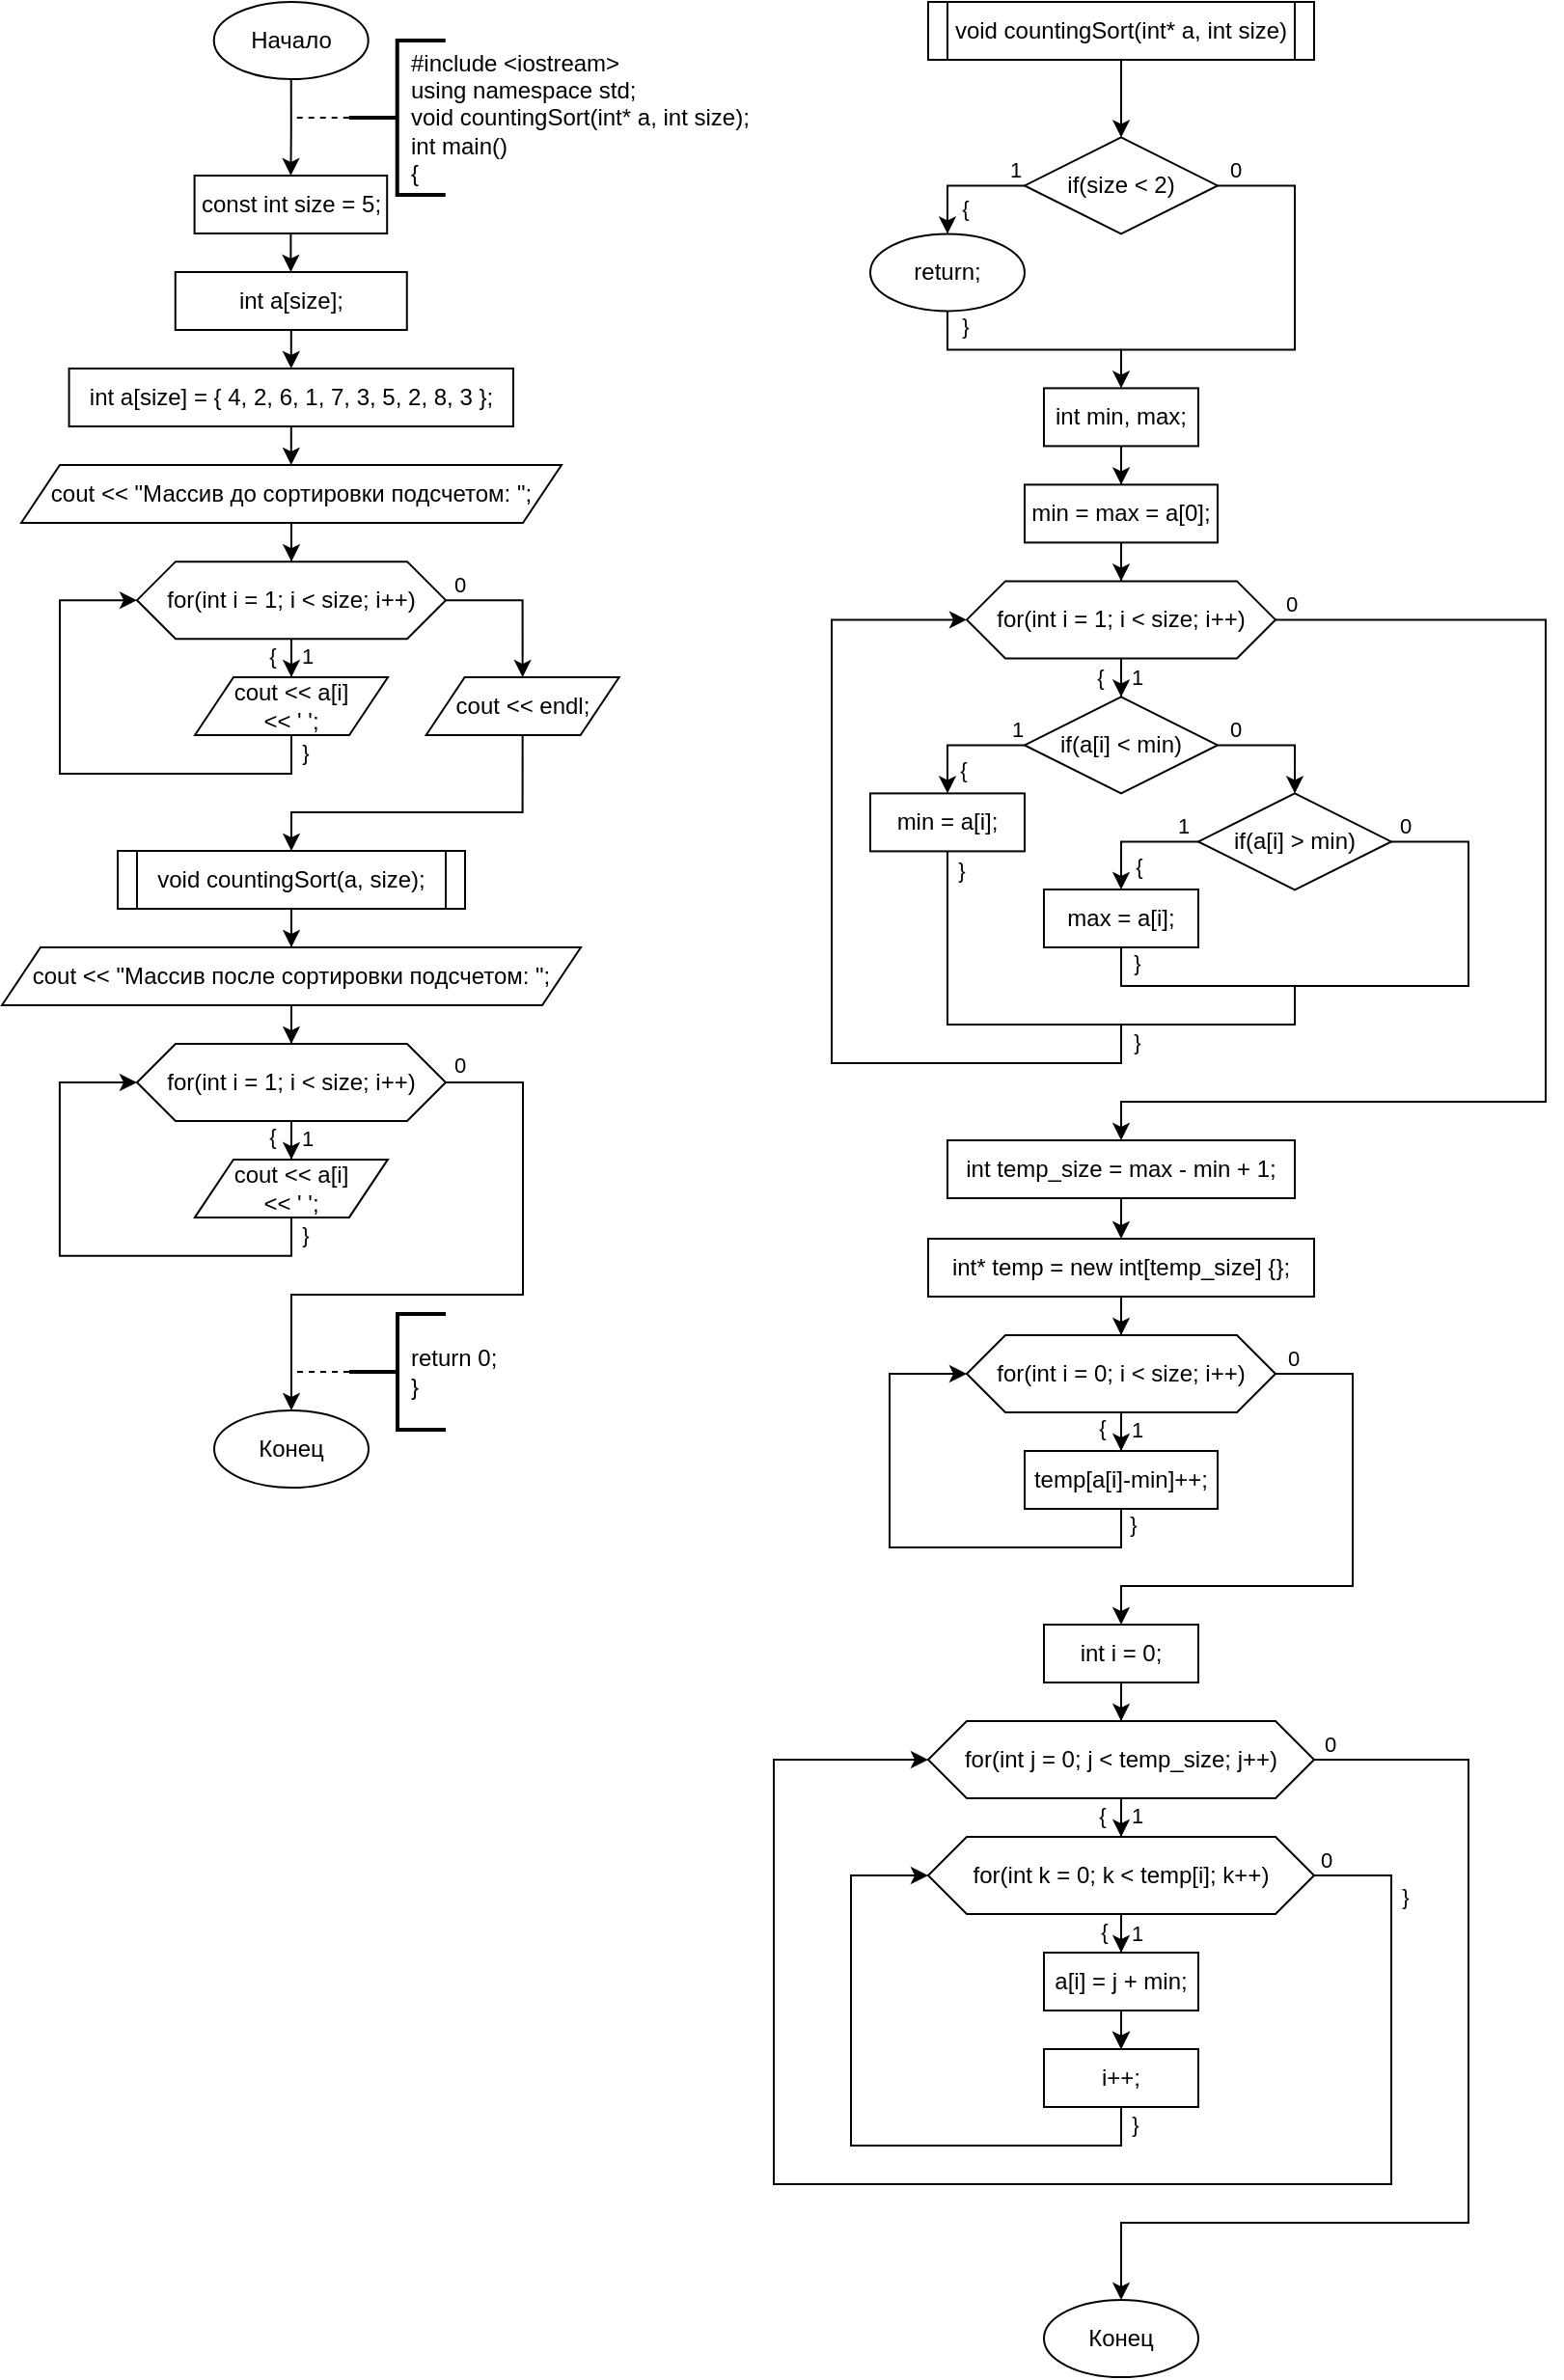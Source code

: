 <mxfile version="26.1.0">
  <diagram name="Страница — 1" id="HU273nPp41cuXyJ5Ojlx">
    <mxGraphModel dx="5226" dy="1477" grid="1" gridSize="10" guides="1" tooltips="1" connect="1" arrows="1" fold="1" page="1" pageScale="1" pageWidth="827" pageHeight="1169" background="none" math="0" shadow="0">
      <root>
        <mxCell id="0" />
        <mxCell id="1" parent="0" />
        <mxCell id="Frtu5Afy2NNaTnQY8MFh-1" style="edgeStyle=orthogonalEdgeStyle;rounded=0;orthogonalLoop=1;jettySize=auto;html=1;entryX=0.5;entryY=0;entryDx=0;entryDy=0;" parent="1" source="Frtu5Afy2NNaTnQY8MFh-2" target="Frtu5Afy2NNaTnQY8MFh-3" edge="1">
          <mxGeometry relative="1" as="geometry" />
        </mxCell>
        <mxCell id="Frtu5Afy2NNaTnQY8MFh-2" value="Начало" style="ellipse;whiteSpace=wrap;html=1;" parent="1" vertex="1">
          <mxGeometry x="-1950.14" y="120" width="80" height="40" as="geometry" />
        </mxCell>
        <mxCell id="Frtu5Afy2NNaTnQY8MFh-32" style="edgeStyle=orthogonalEdgeStyle;rounded=0;orthogonalLoop=1;jettySize=auto;html=1;entryX=0.5;entryY=0;entryDx=0;entryDy=0;" parent="1" source="Frtu5Afy2NNaTnQY8MFh-3" target="Frtu5Afy2NNaTnQY8MFh-11" edge="1">
          <mxGeometry relative="1" as="geometry" />
        </mxCell>
        <mxCell id="Frtu5Afy2NNaTnQY8MFh-3" value="const int&amp;nbsp;&lt;span style=&quot;background-color: transparent; color: light-dark(rgb(0, 0, 0), rgb(255, 255, 255));&quot;&gt;size = 5;&lt;/span&gt;" style="rounded=0;whiteSpace=wrap;html=1;" parent="1" vertex="1">
          <mxGeometry x="-1960.2" y="210" width="99.8" height="30" as="geometry" />
        </mxCell>
        <mxCell id="Frtu5Afy2NNaTnQY8MFh-4" style="edgeStyle=orthogonalEdgeStyle;rounded=0;orthogonalLoop=1;jettySize=auto;html=1;dashed=1;endArrow=none;endFill=0;" parent="1" source="Frtu5Afy2NNaTnQY8MFh-5" edge="1">
          <mxGeometry relative="1" as="geometry">
            <mxPoint x="-1910.14" y="180" as="targetPoint" />
          </mxGeometry>
        </mxCell>
        <mxCell id="Frtu5Afy2NNaTnQY8MFh-5" value="" style="strokeWidth=2;html=1;shape=mxgraph.flowchart.annotation_2;align=left;labelPosition=right;pointerEvents=1;" parent="1" vertex="1">
          <mxGeometry x="-1880.14" y="140" width="50" height="80" as="geometry" />
        </mxCell>
        <mxCell id="Frtu5Afy2NNaTnQY8MFh-6" value="#include &amp;lt;iostream&amp;gt;&lt;div&gt;using namespace std;&lt;/div&gt;&lt;div style=&quot;&quot;&gt;&lt;span style=&quot;background-color: transparent; font-size: 12px;&quot;&gt;void countingSort(int* a, int size)&lt;/span&gt;&lt;span style=&quot;font-size: 12px;&quot;&gt;;&lt;/span&gt;&lt;/div&gt;&lt;div style=&quot;&quot;&gt;int main()&lt;/div&gt;&lt;div style=&quot;&quot;&gt;{&lt;/div&gt;" style="text;html=1;align=left;verticalAlign=middle;resizable=0;points=[];autosize=1;strokeColor=none;fillColor=none;" parent="1" vertex="1">
          <mxGeometry x="-1850.14" y="135" width="200" height="90" as="geometry" />
        </mxCell>
        <mxCell id="Frtu5Afy2NNaTnQY8MFh-50" style="edgeStyle=orthogonalEdgeStyle;rounded=0;orthogonalLoop=1;jettySize=auto;html=1;entryX=0.5;entryY=0;entryDx=0;entryDy=0;" parent="1" source="Frtu5Afy2NNaTnQY8MFh-11" target="5L1mM872IayFUB_JROpb-80" edge="1">
          <mxGeometry relative="1" as="geometry">
            <mxPoint x="-1910.195" y="330" as="targetPoint" />
          </mxGeometry>
        </mxCell>
        <mxCell id="Frtu5Afy2NNaTnQY8MFh-11" value="int a[size]&lt;span style=&quot;background-color: initial;&quot;&gt;;&lt;/span&gt;" style="rounded=0;whiteSpace=wrap;html=1;" parent="1" vertex="1">
          <mxGeometry x="-1970.12" y="260" width="120" height="30" as="geometry" />
        </mxCell>
        <mxCell id="5L1mM872IayFUB_JROpb-49" style="edgeStyle=orthogonalEdgeStyle;rounded=0;orthogonalLoop=1;jettySize=auto;html=1;entryX=0.5;entryY=0;entryDx=0;entryDy=0;" edge="1" parent="1" source="5L1mM872IayFUB_JROpb-47">
          <mxGeometry relative="1" as="geometry">
            <mxPoint x="-1480.01" y="190.2" as="targetPoint" />
          </mxGeometry>
        </mxCell>
        <mxCell id="5L1mM872IayFUB_JROpb-52" value="" style="group" vertex="1" connectable="0" parent="1">
          <mxGeometry x="-1600.01" y="120" width="240" height="30" as="geometry" />
        </mxCell>
        <mxCell id="5L1mM872IayFUB_JROpb-47" value="" style="rounded=0;whiteSpace=wrap;html=1;" vertex="1" parent="5L1mM872IayFUB_JROpb-52">
          <mxGeometry x="20" width="200" height="30" as="geometry" />
        </mxCell>
        <mxCell id="5L1mM872IayFUB_JROpb-51" value="&lt;div style=&quot;text-align: left;&quot;&gt;&lt;span style=&quot;background-color: transparent; font-size: 12px; text-wrap-mode: nowrap;&quot;&gt;void countingSort(int* a, int size)&lt;/span&gt;&lt;/div&gt;" style="rounded=0;whiteSpace=wrap;html=1;" vertex="1" parent="5L1mM872IayFUB_JROpb-52">
          <mxGeometry x="30" width="180" height="30" as="geometry" />
        </mxCell>
        <mxCell id="5L1mM872IayFUB_JROpb-94" style="edgeStyle=orthogonalEdgeStyle;rounded=0;orthogonalLoop=1;jettySize=auto;html=1;entryX=0.5;entryY=0;entryDx=0;entryDy=0;" edge="1" parent="1" source="5L1mM872IayFUB_JROpb-53" target="5L1mM872IayFUB_JROpb-60">
          <mxGeometry relative="1" as="geometry" />
        </mxCell>
        <mxCell id="5L1mM872IayFUB_JROpb-53" value="cout &amp;lt;&amp;lt; &lt;span style=&quot;font-size: 12px;&quot;&gt;&quot;Массив до сортировки подсчетом: &quot;;&lt;/span&gt;" style="shape=parallelogram;perimeter=parallelogramPerimeter;whiteSpace=wrap;html=1;fixedSize=1;" vertex="1" parent="1">
          <mxGeometry x="-2050" y="360" width="280" height="30" as="geometry" />
        </mxCell>
        <mxCell id="5L1mM872IayFUB_JROpb-92" style="edgeStyle=orthogonalEdgeStyle;rounded=0;orthogonalLoop=1;jettySize=auto;html=1;entryX=0.5;entryY=0;entryDx=0;entryDy=0;" edge="1" parent="1" source="5L1mM872IayFUB_JROpb-54" target="5L1mM872IayFUB_JROpb-88">
          <mxGeometry relative="1" as="geometry" />
        </mxCell>
        <mxCell id="5L1mM872IayFUB_JROpb-54" value="&lt;span style=&quot;font-size: 12px;&quot;&gt;cout &amp;lt;&amp;lt; &quot;Массив после сортировки подсчетом: &quot;;&lt;/span&gt;" style="shape=parallelogram;perimeter=parallelogramPerimeter;whiteSpace=wrap;html=1;fixedSize=1;" vertex="1" parent="1">
          <mxGeometry x="-2060" y="610" width="300" height="30" as="geometry" />
        </mxCell>
        <mxCell id="5L1mM872IayFUB_JROpb-59" style="edgeStyle=orthogonalEdgeStyle;rounded=0;orthogonalLoop=1;jettySize=auto;html=1;exitX=0.5;exitY=1;exitDx=0;exitDy=0;" edge="1" parent="1" source="5L1mM872IayFUB_JROpb-77">
          <mxGeometry relative="1" as="geometry">
            <mxPoint x="-1910" y="560" as="targetPoint" />
            <Array as="points">
              <mxPoint x="-1790" y="540" />
              <mxPoint x="-1910" y="540" />
            </Array>
          </mxGeometry>
        </mxCell>
        <mxCell id="5L1mM872IayFUB_JROpb-63" style="edgeStyle=orthogonalEdgeStyle;rounded=0;orthogonalLoop=1;jettySize=auto;html=1;entryX=0.5;entryY=0;entryDx=0;entryDy=0;" edge="1" parent="1" source="5L1mM872IayFUB_JROpb-60" target="5L1mM872IayFUB_JROpb-62">
          <mxGeometry relative="1" as="geometry" />
        </mxCell>
        <mxCell id="5L1mM872IayFUB_JROpb-153" value="1" style="edgeLabel;html=1;align=center;verticalAlign=middle;resizable=0;points=[];" vertex="1" connectable="0" parent="5L1mM872IayFUB_JROpb-63">
          <mxGeometry x="0.535" y="1" relative="1" as="geometry">
            <mxPoint x="7" y="3" as="offset" />
          </mxGeometry>
        </mxCell>
        <mxCell id="5L1mM872IayFUB_JROpb-79" style="edgeStyle=orthogonalEdgeStyle;rounded=0;orthogonalLoop=1;jettySize=auto;html=1;entryX=0.5;entryY=0;entryDx=0;entryDy=0;" edge="1" parent="1" source="5L1mM872IayFUB_JROpb-60" target="5L1mM872IayFUB_JROpb-77">
          <mxGeometry relative="1" as="geometry">
            <Array as="points">
              <mxPoint x="-1790" y="430" />
            </Array>
          </mxGeometry>
        </mxCell>
        <mxCell id="5L1mM872IayFUB_JROpb-151" value="0" style="edgeLabel;html=1;align=center;verticalAlign=middle;resizable=0;points=[];" vertex="1" connectable="0" parent="5L1mM872IayFUB_JROpb-79">
          <mxGeometry x="-0.726" y="1" relative="1" as="geometry">
            <mxPoint x="-4" y="-7" as="offset" />
          </mxGeometry>
        </mxCell>
        <mxCell id="5L1mM872IayFUB_JROpb-60" value="for(int i = 1; i &amp;lt; size; i++)" style="shape=hexagon;perimeter=hexagonPerimeter2;whiteSpace=wrap;html=1;fixedSize=1;" vertex="1" parent="1">
          <mxGeometry x="-1990" y="410.08" width="160" height="40" as="geometry" />
        </mxCell>
        <mxCell id="5L1mM872IayFUB_JROpb-61" style="edgeStyle=orthogonalEdgeStyle;rounded=0;orthogonalLoop=1;jettySize=auto;html=1;entryX=0;entryY=0.5;entryDx=0;entryDy=0;" edge="1" parent="1" source="5L1mM872IayFUB_JROpb-62" target="5L1mM872IayFUB_JROpb-60">
          <mxGeometry relative="1" as="geometry">
            <mxPoint x="-2040" y="540.08" as="targetPoint" />
            <Array as="points">
              <mxPoint x="-1910" y="520" />
              <mxPoint x="-2030" y="520" />
              <mxPoint x="-2030" y="430" />
            </Array>
          </mxGeometry>
        </mxCell>
        <mxCell id="5L1mM872IayFUB_JROpb-172" value="}" style="edgeLabel;html=1;align=center;verticalAlign=middle;resizable=0;points=[];" vertex="1" connectable="0" parent="5L1mM872IayFUB_JROpb-61">
          <mxGeometry x="-0.919" y="1" relative="1" as="geometry">
            <mxPoint x="6" y="-2" as="offset" />
          </mxGeometry>
        </mxCell>
        <mxCell id="5L1mM872IayFUB_JROpb-173" value="{" style="edgeLabel;html=1;align=center;verticalAlign=middle;resizable=0;points=[];" vertex="1" connectable="0" parent="5L1mM872IayFUB_JROpb-61">
          <mxGeometry x="-0.917" relative="1" as="geometry">
            <mxPoint x="-10" y="-52" as="offset" />
          </mxGeometry>
        </mxCell>
        <mxCell id="5L1mM872IayFUB_JROpb-62" value="cout &amp;lt;&amp;lt; a[i]&lt;div&gt;&amp;lt;&amp;lt; &#39; &#39;;&lt;/div&gt;" style="shape=parallelogram;perimeter=parallelogramPerimeter;whiteSpace=wrap;html=1;fixedSize=1;" vertex="1" parent="1">
          <mxGeometry x="-1960" y="470.03" width="100" height="30" as="geometry" />
        </mxCell>
        <mxCell id="5L1mM872IayFUB_JROpb-66" style="edgeStyle=orthogonalEdgeStyle;rounded=0;orthogonalLoop=1;jettySize=auto;html=1;entryX=0.5;entryY=0;entryDx=0;entryDy=0;" edge="1" parent="1" source="5L1mM872IayFUB_JROpb-64" target="5L1mM872IayFUB_JROpb-65">
          <mxGeometry relative="1" as="geometry" />
        </mxCell>
        <mxCell id="5L1mM872IayFUB_JROpb-64" value="int min, max;" style="rounded=0;whiteSpace=wrap;html=1;" vertex="1" parent="1">
          <mxGeometry x="-1520.01" y="320.2" width="80" height="30" as="geometry" />
        </mxCell>
        <mxCell id="5L1mM872IayFUB_JROpb-68" style="edgeStyle=orthogonalEdgeStyle;rounded=0;orthogonalLoop=1;jettySize=auto;html=1;entryX=0.5;entryY=0;entryDx=0;entryDy=0;" edge="1" parent="1" source="5L1mM872IayFUB_JROpb-65" target="5L1mM872IayFUB_JROpb-67">
          <mxGeometry relative="1" as="geometry" />
        </mxCell>
        <mxCell id="5L1mM872IayFUB_JROpb-65" value="min = max = a[0];" style="rounded=0;whiteSpace=wrap;html=1;" vertex="1" parent="1">
          <mxGeometry x="-1530.01" y="370.2" width="100" height="30" as="geometry" />
        </mxCell>
        <mxCell id="5L1mM872IayFUB_JROpb-105" style="edgeStyle=orthogonalEdgeStyle;rounded=0;orthogonalLoop=1;jettySize=auto;html=1;entryX=0.5;entryY=0;entryDx=0;entryDy=0;" edge="1" parent="1" source="5L1mM872IayFUB_JROpb-67" target="5L1mM872IayFUB_JROpb-69">
          <mxGeometry relative="1" as="geometry" />
        </mxCell>
        <mxCell id="5L1mM872IayFUB_JROpb-138" value="1" style="edgeLabel;html=1;align=center;verticalAlign=middle;resizable=0;points=[];" vertex="1" connectable="0" parent="5L1mM872IayFUB_JROpb-105">
          <mxGeometry x="0.002" y="-1" relative="1" as="geometry">
            <mxPoint x="7" as="offset" />
          </mxGeometry>
        </mxCell>
        <mxCell id="5L1mM872IayFUB_JROpb-106" style="edgeStyle=orthogonalEdgeStyle;rounded=0;orthogonalLoop=1;jettySize=auto;html=1;entryX=0.5;entryY=0;entryDx=0;entryDy=0;" edge="1" parent="1" source="5L1mM872IayFUB_JROpb-67" target="5L1mM872IayFUB_JROpb-107">
          <mxGeometry relative="1" as="geometry">
            <mxPoint x="-1480.01" y="700.2" as="targetPoint" />
            <Array as="points">
              <mxPoint x="-1260" y="440" />
              <mxPoint x="-1260" y="690" />
              <mxPoint x="-1480" y="690" />
            </Array>
          </mxGeometry>
        </mxCell>
        <mxCell id="5L1mM872IayFUB_JROpb-139" value="0" style="edgeLabel;html=1;align=center;verticalAlign=middle;resizable=0;points=[];" vertex="1" connectable="0" parent="5L1mM872IayFUB_JROpb-106">
          <mxGeometry x="-0.946" y="1" relative="1" as="geometry">
            <mxPoint x="-9" y="-7" as="offset" />
          </mxGeometry>
        </mxCell>
        <mxCell id="5L1mM872IayFUB_JROpb-67" value="for(int i = 1; i &amp;lt; size; i++)" style="shape=hexagon;perimeter=hexagonPerimeter2;whiteSpace=wrap;html=1;fixedSize=1;" vertex="1" parent="1">
          <mxGeometry x="-1560.01" y="420.2" width="160" height="40" as="geometry" />
        </mxCell>
        <mxCell id="5L1mM872IayFUB_JROpb-70" style="edgeStyle=orthogonalEdgeStyle;rounded=0;orthogonalLoop=1;jettySize=auto;html=1;entryX=0.5;entryY=0;entryDx=0;entryDy=0;" edge="1" parent="1" source="5L1mM872IayFUB_JROpb-69" target="5L1mM872IayFUB_JROpb-71">
          <mxGeometry relative="1" as="geometry">
            <mxPoint x="-1570.01" y="520.2" as="targetPoint" />
            <Array as="points">
              <mxPoint x="-1570.01" y="505.2" />
            </Array>
          </mxGeometry>
        </mxCell>
        <mxCell id="5L1mM872IayFUB_JROpb-140" value="1" style="edgeLabel;html=1;align=center;verticalAlign=middle;resizable=0;points=[];" vertex="1" connectable="0" parent="5L1mM872IayFUB_JROpb-70">
          <mxGeometry x="-0.797" y="1" relative="1" as="geometry">
            <mxPoint x="2" y="-9" as="offset" />
          </mxGeometry>
        </mxCell>
        <mxCell id="5L1mM872IayFUB_JROpb-163" value="{" style="edgeLabel;html=1;align=center;verticalAlign=middle;resizable=0;points=[];" vertex="1" connectable="0" parent="5L1mM872IayFUB_JROpb-70">
          <mxGeometry x="0.527" y="1" relative="1" as="geometry">
            <mxPoint x="7" y="3" as="offset" />
          </mxGeometry>
        </mxCell>
        <mxCell id="5L1mM872IayFUB_JROpb-75" style="edgeStyle=orthogonalEdgeStyle;rounded=0;orthogonalLoop=1;jettySize=auto;html=1;entryX=0.5;entryY=0;entryDx=0;entryDy=0;" edge="1" parent="1" source="5L1mM872IayFUB_JROpb-69" target="5L1mM872IayFUB_JROpb-74">
          <mxGeometry relative="1" as="geometry">
            <Array as="points">
              <mxPoint x="-1390.01" y="505.2" />
            </Array>
          </mxGeometry>
        </mxCell>
        <mxCell id="5L1mM872IayFUB_JROpb-141" value="0" style="edgeLabel;html=1;align=center;verticalAlign=middle;resizable=0;points=[];" vertex="1" connectable="0" parent="5L1mM872IayFUB_JROpb-75">
          <mxGeometry x="-0.602" relative="1" as="geometry">
            <mxPoint x="-4" y="-8" as="offset" />
          </mxGeometry>
        </mxCell>
        <mxCell id="5L1mM872IayFUB_JROpb-69" value="if(a[i] &amp;lt; min)" style="rhombus;whiteSpace=wrap;html=1;" vertex="1" parent="1">
          <mxGeometry x="-1530.01" y="480.2" width="100" height="50" as="geometry" />
        </mxCell>
        <mxCell id="5L1mM872IayFUB_JROpb-104" style="edgeStyle=orthogonalEdgeStyle;rounded=0;orthogonalLoop=1;jettySize=auto;html=1;entryX=0;entryY=0.5;entryDx=0;entryDy=0;" edge="1" parent="1" source="5L1mM872IayFUB_JROpb-71" target="5L1mM872IayFUB_JROpb-67">
          <mxGeometry relative="1" as="geometry">
            <mxPoint x="-1640.01" y="670.2" as="targetPoint" />
            <Array as="points">
              <mxPoint x="-1570" y="650" />
              <mxPoint x="-1480" y="650" />
              <mxPoint x="-1480" y="670" />
              <mxPoint x="-1630" y="670" />
              <mxPoint x="-1630" y="440" />
            </Array>
          </mxGeometry>
        </mxCell>
        <mxCell id="5L1mM872IayFUB_JROpb-164" value="}" style="edgeLabel;html=1;align=center;verticalAlign=middle;resizable=0;points=[];" vertex="1" connectable="0" parent="5L1mM872IayFUB_JROpb-104">
          <mxGeometry x="-0.976" y="1" relative="1" as="geometry">
            <mxPoint x="6" y="2" as="offset" />
          </mxGeometry>
        </mxCell>
        <mxCell id="5L1mM872IayFUB_JROpb-167" value="}" style="edgeLabel;html=1;align=center;verticalAlign=middle;resizable=0;points=[];" vertex="1" connectable="0" parent="5L1mM872IayFUB_JROpb-104">
          <mxGeometry x="-0.423" relative="1" as="geometry">
            <mxPoint x="8" y="1" as="offset" />
          </mxGeometry>
        </mxCell>
        <mxCell id="5L1mM872IayFUB_JROpb-71" value="min = a[i];" style="rounded=0;whiteSpace=wrap;html=1;" vertex="1" parent="1">
          <mxGeometry x="-1610.01" y="530.2" width="80" height="30" as="geometry" />
        </mxCell>
        <mxCell id="5L1mM872IayFUB_JROpb-101" style="edgeStyle=orthogonalEdgeStyle;rounded=0;orthogonalLoop=1;jettySize=auto;html=1;entryX=0.5;entryY=0;entryDx=0;entryDy=0;" edge="1" parent="1" source="5L1mM872IayFUB_JROpb-74" target="5L1mM872IayFUB_JROpb-76">
          <mxGeometry relative="1" as="geometry">
            <mxPoint x="-1480.01" y="570.2" as="targetPoint" />
            <Array as="points">
              <mxPoint x="-1480" y="555" />
            </Array>
          </mxGeometry>
        </mxCell>
        <mxCell id="5L1mM872IayFUB_JROpb-142" value="1" style="edgeLabel;html=1;align=center;verticalAlign=middle;resizable=0;points=[];" vertex="1" connectable="0" parent="5L1mM872IayFUB_JROpb-101">
          <mxGeometry x="-0.73" relative="1" as="geometry">
            <mxPoint y="-8" as="offset" />
          </mxGeometry>
        </mxCell>
        <mxCell id="5L1mM872IayFUB_JROpb-165" value="{" style="edgeLabel;html=1;align=center;verticalAlign=middle;resizable=0;points=[];" vertex="1" connectable="0" parent="5L1mM872IayFUB_JROpb-101">
          <mxGeometry x="0.552" relative="1" as="geometry">
            <mxPoint x="9" y="2" as="offset" />
          </mxGeometry>
        </mxCell>
        <mxCell id="5L1mM872IayFUB_JROpb-102" style="edgeStyle=orthogonalEdgeStyle;rounded=0;orthogonalLoop=1;jettySize=auto;html=1;endArrow=none;startFill=0;" edge="1" parent="1" source="5L1mM872IayFUB_JROpb-74">
          <mxGeometry relative="1" as="geometry">
            <mxPoint x="-1390" y="630" as="targetPoint" />
            <Array as="points">
              <mxPoint x="-1300" y="555" />
              <mxPoint x="-1300" y="630" />
              <mxPoint x="-1390" y="630" />
            </Array>
          </mxGeometry>
        </mxCell>
        <mxCell id="5L1mM872IayFUB_JROpb-143" value="0" style="edgeLabel;html=1;align=center;verticalAlign=middle;resizable=0;points=[];" vertex="1" connectable="0" parent="5L1mM872IayFUB_JROpb-102">
          <mxGeometry x="-0.931" y="1" relative="1" as="geometry">
            <mxPoint y="-7" as="offset" />
          </mxGeometry>
        </mxCell>
        <mxCell id="5L1mM872IayFUB_JROpb-74" value="if(a[i] &amp;gt; min)" style="rhombus;whiteSpace=wrap;html=1;" vertex="1" parent="1">
          <mxGeometry x="-1440.01" y="530.2" width="100" height="50" as="geometry" />
        </mxCell>
        <mxCell id="5L1mM872IayFUB_JROpb-103" style="edgeStyle=orthogonalEdgeStyle;rounded=0;orthogonalLoop=1;jettySize=auto;html=1;endArrow=none;startFill=0;" edge="1" parent="1" source="5L1mM872IayFUB_JROpb-76">
          <mxGeometry relative="1" as="geometry">
            <mxPoint x="-1480" y="650" as="targetPoint" />
            <Array as="points">
              <mxPoint x="-1480" y="630" />
              <mxPoint x="-1390" y="630" />
              <mxPoint x="-1390" y="650" />
              <mxPoint x="-1480" y="650" />
            </Array>
          </mxGeometry>
        </mxCell>
        <mxCell id="5L1mM872IayFUB_JROpb-166" value="}" style="edgeLabel;html=1;align=center;verticalAlign=middle;resizable=0;points=[];" vertex="1" connectable="0" parent="5L1mM872IayFUB_JROpb-103">
          <mxGeometry x="-0.945" relative="1" as="geometry">
            <mxPoint x="8" y="2" as="offset" />
          </mxGeometry>
        </mxCell>
        <mxCell id="5L1mM872IayFUB_JROpb-76" value="max = a[i];" style="rounded=0;whiteSpace=wrap;html=1;" vertex="1" parent="1">
          <mxGeometry x="-1520.01" y="580" width="80" height="30" as="geometry" />
        </mxCell>
        <mxCell id="5L1mM872IayFUB_JROpb-77" value="cout &amp;lt;&amp;lt; endl&lt;span style=&quot;background-color: transparent; color: light-dark(rgb(0, 0, 0), rgb(255, 255, 255));&quot;&gt;;&lt;/span&gt;" style="shape=parallelogram;perimeter=parallelogramPerimeter;whiteSpace=wrap;html=1;fixedSize=1;" vertex="1" parent="1">
          <mxGeometry x="-1840.18" y="470.03" width="100" height="30" as="geometry" />
        </mxCell>
        <mxCell id="5L1mM872IayFUB_JROpb-100" style="edgeStyle=orthogonalEdgeStyle;rounded=0;orthogonalLoop=1;jettySize=auto;html=1;entryX=0.5;entryY=0;entryDx=0;entryDy=0;" edge="1" parent="1" source="5L1mM872IayFUB_JROpb-80" target="5L1mM872IayFUB_JROpb-53">
          <mxGeometry relative="1" as="geometry" />
        </mxCell>
        <mxCell id="5L1mM872IayFUB_JROpb-80" value="int a[size] =&amp;nbsp;{ 4, 2, 6, 1, 7, 3, 5, 2, 8, 3 }&lt;span style=&quot;background-color: initial;&quot;&gt;;&lt;/span&gt;" style="rounded=0;whiteSpace=wrap;html=1;" vertex="1" parent="1">
          <mxGeometry x="-2025.22" y="310" width="230.21" height="30" as="geometry" />
        </mxCell>
        <mxCell id="5L1mM872IayFUB_JROpb-82" value="" style="group" vertex="1" connectable="0" parent="1">
          <mxGeometry x="-2030" y="560" width="240" height="30" as="geometry" />
        </mxCell>
        <mxCell id="5L1mM872IayFUB_JROpb-83" value="" style="rounded=0;whiteSpace=wrap;html=1;" vertex="1" parent="5L1mM872IayFUB_JROpb-82">
          <mxGeometry x="30" width="180" height="30" as="geometry" />
        </mxCell>
        <mxCell id="5L1mM872IayFUB_JROpb-84" value="&lt;div style=&quot;text-align: left;&quot;&gt;&lt;span style=&quot;background-color: transparent;&quot;&gt;&lt;span style=&quot;font-size: 12px; text-wrap-mode: nowrap;&quot;&gt;void countingSort(a, size);&lt;/span&gt;&lt;/span&gt;&lt;/div&gt;" style="rounded=0;whiteSpace=wrap;html=1;" vertex="1" parent="5L1mM872IayFUB_JROpb-82">
          <mxGeometry x="40" width="160" height="30" as="geometry" />
        </mxCell>
        <mxCell id="5L1mM872IayFUB_JROpb-85" style="edgeStyle=orthogonalEdgeStyle;rounded=0;orthogonalLoop=1;jettySize=auto;html=1;entryX=0.5;entryY=0;entryDx=0;entryDy=0;" edge="1" parent="1" source="5L1mM872IayFUB_JROpb-84" target="5L1mM872IayFUB_JROpb-54">
          <mxGeometry relative="1" as="geometry" />
        </mxCell>
        <mxCell id="5L1mM872IayFUB_JROpb-86" style="edgeStyle=orthogonalEdgeStyle;rounded=0;orthogonalLoop=1;jettySize=auto;html=1;entryX=0.5;entryY=0;entryDx=0;entryDy=0;" edge="1" parent="1" source="5L1mM872IayFUB_JROpb-88" target="5L1mM872IayFUB_JROpb-90">
          <mxGeometry relative="1" as="geometry" />
        </mxCell>
        <mxCell id="5L1mM872IayFUB_JROpb-154" value="1" style="edgeLabel;html=1;align=center;verticalAlign=middle;resizable=0;points=[];" vertex="1" connectable="0" parent="5L1mM872IayFUB_JROpb-86">
          <mxGeometry x="0.093" y="-1" relative="1" as="geometry">
            <mxPoint x="7" y="2" as="offset" />
          </mxGeometry>
        </mxCell>
        <mxCell id="5L1mM872IayFUB_JROpb-156" value="{" style="edgeLabel;html=1;align=center;verticalAlign=middle;resizable=0;points=[];" vertex="1" connectable="0" parent="5L1mM872IayFUB_JROpb-86">
          <mxGeometry x="0.607" y="-1" relative="1" as="geometry">
            <mxPoint x="-9" as="offset" />
          </mxGeometry>
        </mxCell>
        <mxCell id="5L1mM872IayFUB_JROpb-87" style="edgeStyle=orthogonalEdgeStyle;rounded=0;orthogonalLoop=1;jettySize=auto;html=1;entryX=0.5;entryY=0;entryDx=0;entryDy=0;" edge="1" parent="1" source="5L1mM872IayFUB_JROpb-88" target="5L1mM872IayFUB_JROpb-96">
          <mxGeometry relative="1" as="geometry">
            <Array as="points">
              <mxPoint x="-1790" y="680" />
              <mxPoint x="-1790" y="790" />
              <mxPoint x="-1910" y="790" />
            </Array>
            <mxPoint x="-1910" y="810" as="targetPoint" />
          </mxGeometry>
        </mxCell>
        <mxCell id="5L1mM872IayFUB_JROpb-158" value="0" style="edgeLabel;html=1;align=center;verticalAlign=middle;resizable=0;points=[];" vertex="1" connectable="0" parent="5L1mM872IayFUB_JROpb-87">
          <mxGeometry x="-0.933" y="-1" relative="1" as="geometry">
            <mxPoint x="-4" y="-10" as="offset" />
          </mxGeometry>
        </mxCell>
        <mxCell id="5L1mM872IayFUB_JROpb-88" value="for(int i = 1; i &amp;lt; size; i++)" style="shape=hexagon;perimeter=hexagonPerimeter2;whiteSpace=wrap;html=1;fixedSize=1;" vertex="1" parent="1">
          <mxGeometry x="-1990.03" y="660" width="160" height="40" as="geometry" />
        </mxCell>
        <mxCell id="5L1mM872IayFUB_JROpb-89" style="edgeStyle=orthogonalEdgeStyle;rounded=0;orthogonalLoop=1;jettySize=auto;html=1;entryX=0;entryY=0.5;entryDx=0;entryDy=0;" edge="1" parent="1" source="5L1mM872IayFUB_JROpb-90" target="5L1mM872IayFUB_JROpb-88">
          <mxGeometry relative="1" as="geometry">
            <mxPoint x="-2040.03" y="790" as="targetPoint" />
            <Array as="points">
              <mxPoint x="-1910.03" y="769.92" />
              <mxPoint x="-2030.03" y="769.92" />
              <mxPoint x="-2030.03" y="679.92" />
            </Array>
          </mxGeometry>
        </mxCell>
        <mxCell id="5L1mM872IayFUB_JROpb-157" value="}" style="edgeLabel;html=1;align=center;verticalAlign=middle;resizable=0;points=[];" vertex="1" connectable="0" parent="5L1mM872IayFUB_JROpb-89">
          <mxGeometry x="-0.95" relative="1" as="geometry">
            <mxPoint x="7" y="2" as="offset" />
          </mxGeometry>
        </mxCell>
        <mxCell id="5L1mM872IayFUB_JROpb-90" value="cout &amp;lt;&amp;lt; a[i]&lt;div&gt;&amp;lt;&amp;lt; &#39; &#39;;&lt;/div&gt;" style="shape=parallelogram;perimeter=parallelogramPerimeter;whiteSpace=wrap;html=1;fixedSize=1;" vertex="1" parent="1">
          <mxGeometry x="-1960.03" y="719.95" width="100" height="30" as="geometry" />
        </mxCell>
        <mxCell id="5L1mM872IayFUB_JROpb-96" value="Конец" style="ellipse;whiteSpace=wrap;html=1;" vertex="1" parent="1">
          <mxGeometry x="-1950" y="850" width="80" height="40" as="geometry" />
        </mxCell>
        <mxCell id="5L1mM872IayFUB_JROpb-97" style="edgeStyle=orthogonalEdgeStyle;rounded=0;orthogonalLoop=1;jettySize=auto;html=1;endArrow=none;endFill=0;dashed=1;" edge="1" parent="1" source="5L1mM872IayFUB_JROpb-98">
          <mxGeometry relative="1" as="geometry">
            <mxPoint x="-1909.96" y="830" as="targetPoint" />
          </mxGeometry>
        </mxCell>
        <mxCell id="5L1mM872IayFUB_JROpb-98" value="" style="strokeWidth=2;html=1;shape=mxgraph.flowchart.annotation_2;align=left;labelPosition=right;pointerEvents=1;" vertex="1" parent="1">
          <mxGeometry x="-1880" y="800" width="50" height="60" as="geometry" />
        </mxCell>
        <mxCell id="5L1mM872IayFUB_JROpb-99" value="return 0;&lt;div&gt;}&lt;/div&gt;" style="text;html=1;align=left;verticalAlign=middle;resizable=0;points=[];autosize=1;strokeColor=none;fillColor=none;" vertex="1" parent="1">
          <mxGeometry x="-1850" y="810.15" width="70" height="40" as="geometry" />
        </mxCell>
        <mxCell id="5L1mM872IayFUB_JROpb-114" style="edgeStyle=orthogonalEdgeStyle;rounded=0;orthogonalLoop=1;jettySize=auto;html=1;entryX=0.5;entryY=0;entryDx=0;entryDy=0;" edge="1" parent="1" source="5L1mM872IayFUB_JROpb-107" target="5L1mM872IayFUB_JROpb-113">
          <mxGeometry relative="1" as="geometry" />
        </mxCell>
        <mxCell id="5L1mM872IayFUB_JROpb-107" value="int temp_size = max - min + 1;" style="rounded=0;whiteSpace=wrap;html=1;" vertex="1" parent="1">
          <mxGeometry x="-1570" y="710" width="180" height="30" as="geometry" />
        </mxCell>
        <mxCell id="5L1mM872IayFUB_JROpb-110" style="edgeStyle=orthogonalEdgeStyle;rounded=0;orthogonalLoop=1;jettySize=auto;html=1;entryX=0.5;entryY=0;entryDx=0;entryDy=0;" edge="1" parent="1" source="5L1mM872IayFUB_JROpb-108" target="5L1mM872IayFUB_JROpb-109">
          <mxGeometry relative="1" as="geometry">
            <Array as="points">
              <mxPoint x="-1570.01" y="215.2" />
            </Array>
          </mxGeometry>
        </mxCell>
        <mxCell id="5L1mM872IayFUB_JROpb-136" value="1" style="edgeLabel;html=1;align=center;verticalAlign=middle;resizable=0;points=[];" vertex="1" connectable="0" parent="5L1mM872IayFUB_JROpb-110">
          <mxGeometry x="-0.736" y="1" relative="1" as="geometry">
            <mxPoint x="3" y="-9" as="offset" />
          </mxGeometry>
        </mxCell>
        <mxCell id="5L1mM872IayFUB_JROpb-170" value="{" style="edgeLabel;html=1;align=center;verticalAlign=middle;resizable=0;points=[];" vertex="1" connectable="0" parent="5L1mM872IayFUB_JROpb-110">
          <mxGeometry x="0.493" relative="1" as="geometry">
            <mxPoint x="9" y="3" as="offset" />
          </mxGeometry>
        </mxCell>
        <mxCell id="5L1mM872IayFUB_JROpb-111" style="edgeStyle=orthogonalEdgeStyle;rounded=0;orthogonalLoop=1;jettySize=auto;html=1;" edge="1" parent="1" source="5L1mM872IayFUB_JROpb-108">
          <mxGeometry relative="1" as="geometry">
            <mxPoint x="-1480.01" y="320.2" as="targetPoint" />
            <Array as="points">
              <mxPoint x="-1390.01" y="215.2" />
              <mxPoint x="-1390.01" y="300.2" />
              <mxPoint x="-1480.01" y="300.2" />
            </Array>
          </mxGeometry>
        </mxCell>
        <mxCell id="5L1mM872IayFUB_JROpb-137" value="0" style="edgeLabel;html=1;align=center;verticalAlign=middle;resizable=0;points=[];" vertex="1" connectable="0" parent="5L1mM872IayFUB_JROpb-111">
          <mxGeometry x="-0.915" relative="1" as="geometry">
            <mxPoint x="-1" y="-8" as="offset" />
          </mxGeometry>
        </mxCell>
        <mxCell id="5L1mM872IayFUB_JROpb-108" value="if(size &amp;lt; 2)" style="rhombus;whiteSpace=wrap;html=1;" vertex="1" parent="1">
          <mxGeometry x="-1530.01" y="190.2" width="100" height="50" as="geometry" />
        </mxCell>
        <mxCell id="5L1mM872IayFUB_JROpb-112" style="edgeStyle=orthogonalEdgeStyle;rounded=0;orthogonalLoop=1;jettySize=auto;html=1;endArrow=none;startFill=0;" edge="1" parent="1" source="5L1mM872IayFUB_JROpb-109">
          <mxGeometry relative="1" as="geometry">
            <mxPoint x="-1480.01" y="300.2" as="targetPoint" />
            <Array as="points">
              <mxPoint x="-1570.01" y="300.2" />
            </Array>
          </mxGeometry>
        </mxCell>
        <mxCell id="5L1mM872IayFUB_JROpb-171" value="}" style="edgeLabel;html=1;align=center;verticalAlign=middle;resizable=0;points=[];" vertex="1" connectable="0" parent="5L1mM872IayFUB_JROpb-112">
          <mxGeometry x="-0.9" relative="1" as="geometry">
            <mxPoint x="9" y="2" as="offset" />
          </mxGeometry>
        </mxCell>
        <mxCell id="5L1mM872IayFUB_JROpb-109" value="return;" style="ellipse;whiteSpace=wrap;html=1;" vertex="1" parent="1">
          <mxGeometry x="-1610.01" y="240.2" width="80" height="40" as="geometry" />
        </mxCell>
        <mxCell id="5L1mM872IayFUB_JROpb-116" style="edgeStyle=orthogonalEdgeStyle;rounded=0;orthogonalLoop=1;jettySize=auto;html=1;entryX=0.5;entryY=0;entryDx=0;entryDy=0;" edge="1" parent="1" source="5L1mM872IayFUB_JROpb-113" target="5L1mM872IayFUB_JROpb-115">
          <mxGeometry relative="1" as="geometry" />
        </mxCell>
        <mxCell id="5L1mM872IayFUB_JROpb-113" value="int* temp = new int[temp_size] {};" style="rounded=0;whiteSpace=wrap;html=1;" vertex="1" parent="1">
          <mxGeometry x="-1580" y="761" width="200" height="30" as="geometry" />
        </mxCell>
        <mxCell id="5L1mM872IayFUB_JROpb-118" style="edgeStyle=orthogonalEdgeStyle;rounded=0;orthogonalLoop=1;jettySize=auto;html=1;entryX=0.5;entryY=0;entryDx=0;entryDy=0;" edge="1" parent="1" source="5L1mM872IayFUB_JROpb-115" target="5L1mM872IayFUB_JROpb-117">
          <mxGeometry relative="1" as="geometry" />
        </mxCell>
        <mxCell id="5L1mM872IayFUB_JROpb-144" value="1" style="edgeLabel;html=1;align=center;verticalAlign=middle;resizable=0;points=[];" vertex="1" connectable="0" parent="5L1mM872IayFUB_JROpb-118">
          <mxGeometry x="-0.843" y="1" relative="1" as="geometry">
            <mxPoint x="7" y="4" as="offset" />
          </mxGeometry>
        </mxCell>
        <mxCell id="5L1mM872IayFUB_JROpb-162" value="{" style="edgeLabel;html=1;align=center;verticalAlign=middle;resizable=0;points=[];" vertex="1" connectable="0" parent="5L1mM872IayFUB_JROpb-118">
          <mxGeometry x="0.473" relative="1" as="geometry">
            <mxPoint x="-10" y="4" as="offset" />
          </mxGeometry>
        </mxCell>
        <mxCell id="5L1mM872IayFUB_JROpb-120" style="edgeStyle=orthogonalEdgeStyle;rounded=0;orthogonalLoop=1;jettySize=auto;html=1;" edge="1" parent="1" source="5L1mM872IayFUB_JROpb-115">
          <mxGeometry relative="1" as="geometry">
            <mxPoint x="-1480" y="961" as="targetPoint" />
            <Array as="points">
              <mxPoint x="-1360" y="831" />
              <mxPoint x="-1360" y="941" />
              <mxPoint x="-1480" y="941" />
            </Array>
          </mxGeometry>
        </mxCell>
        <mxCell id="5L1mM872IayFUB_JROpb-145" value="0" style="edgeLabel;html=1;align=center;verticalAlign=middle;resizable=0;points=[];" vertex="1" connectable="0" parent="5L1mM872IayFUB_JROpb-120">
          <mxGeometry x="-0.935" y="-1" relative="1" as="geometry">
            <mxPoint x="-1" y="-9" as="offset" />
          </mxGeometry>
        </mxCell>
        <mxCell id="5L1mM872IayFUB_JROpb-115" value="for(int i = 0; i &amp;lt; size; i++)" style="shape=hexagon;perimeter=hexagonPerimeter2;whiteSpace=wrap;html=1;fixedSize=1;" vertex="1" parent="1">
          <mxGeometry x="-1560" y="811" width="160" height="40" as="geometry" />
        </mxCell>
        <mxCell id="5L1mM872IayFUB_JROpb-119" style="edgeStyle=orthogonalEdgeStyle;rounded=0;orthogonalLoop=1;jettySize=auto;html=1;entryX=0;entryY=0.5;entryDx=0;entryDy=0;" edge="1" parent="1" source="5L1mM872IayFUB_JROpb-117" target="5L1mM872IayFUB_JROpb-115">
          <mxGeometry relative="1" as="geometry">
            <Array as="points">
              <mxPoint x="-1480" y="921" />
              <mxPoint x="-1600" y="921" />
              <mxPoint x="-1600" y="831" />
            </Array>
          </mxGeometry>
        </mxCell>
        <mxCell id="5L1mM872IayFUB_JROpb-161" value="}" style="edgeLabel;html=1;align=center;verticalAlign=middle;resizable=0;points=[];" vertex="1" connectable="0" parent="5L1mM872IayFUB_JROpb-119">
          <mxGeometry x="-0.932" relative="1" as="geometry">
            <mxPoint x="6" y="-1" as="offset" />
          </mxGeometry>
        </mxCell>
        <mxCell id="5L1mM872IayFUB_JROpb-117" value="temp[a[i]-min]++;" style="rounded=0;whiteSpace=wrap;html=1;" vertex="1" parent="1">
          <mxGeometry x="-1530" y="871" width="100" height="30" as="geometry" />
        </mxCell>
        <mxCell id="5L1mM872IayFUB_JROpb-124" style="edgeStyle=orthogonalEdgeStyle;rounded=0;orthogonalLoop=1;jettySize=auto;html=1;entryX=0.5;entryY=0;entryDx=0;entryDy=0;" edge="1" parent="1" source="5L1mM872IayFUB_JROpb-121" target="5L1mM872IayFUB_JROpb-123">
          <mxGeometry relative="1" as="geometry" />
        </mxCell>
        <mxCell id="5L1mM872IayFUB_JROpb-121" value="int i = 0;" style="rounded=0;whiteSpace=wrap;html=1;" vertex="1" parent="1">
          <mxGeometry x="-1520" y="961" width="80" height="30" as="geometry" />
        </mxCell>
        <mxCell id="5L1mM872IayFUB_JROpb-126" style="edgeStyle=orthogonalEdgeStyle;rounded=0;orthogonalLoop=1;jettySize=auto;html=1;entryX=0.5;entryY=0;entryDx=0;entryDy=0;" edge="1" parent="1" source="5L1mM872IayFUB_JROpb-123" target="5L1mM872IayFUB_JROpb-125">
          <mxGeometry relative="1" as="geometry" />
        </mxCell>
        <mxCell id="5L1mM872IayFUB_JROpb-146" value="1" style="edgeLabel;html=1;align=center;verticalAlign=middle;resizable=0;points=[];" vertex="1" connectable="0" parent="5L1mM872IayFUB_JROpb-126">
          <mxGeometry x="0.505" relative="1" as="geometry">
            <mxPoint x="8" y="4" as="offset" />
          </mxGeometry>
        </mxCell>
        <mxCell id="5L1mM872IayFUB_JROpb-174" value="{" style="edgeLabel;html=1;align=center;verticalAlign=middle;resizable=0;points=[];" vertex="1" connectable="0" parent="5L1mM872IayFUB_JROpb-126">
          <mxGeometry x="0.117" relative="1" as="geometry">
            <mxPoint x="-10" y="2" as="offset" />
          </mxGeometry>
        </mxCell>
        <mxCell id="5L1mM872IayFUB_JROpb-134" style="edgeStyle=orthogonalEdgeStyle;rounded=0;orthogonalLoop=1;jettySize=auto;html=1;entryX=0.5;entryY=0;entryDx=0;entryDy=0;" edge="1" parent="1" source="5L1mM872IayFUB_JROpb-123" target="5L1mM872IayFUB_JROpb-135">
          <mxGeometry relative="1" as="geometry">
            <mxPoint x="-1480" y="1291" as="targetPoint" />
            <Array as="points">
              <mxPoint x="-1300" y="1031" />
              <mxPoint x="-1300" y="1271" />
              <mxPoint x="-1480" y="1271" />
            </Array>
          </mxGeometry>
        </mxCell>
        <mxCell id="5L1mM872IayFUB_JROpb-150" value="0" style="edgeLabel;html=1;align=center;verticalAlign=middle;resizable=0;points=[];" vertex="1" connectable="0" parent="5L1mM872IayFUB_JROpb-134">
          <mxGeometry x="-0.949" relative="1" as="geometry">
            <mxPoint x="-6" y="-8" as="offset" />
          </mxGeometry>
        </mxCell>
        <mxCell id="5L1mM872IayFUB_JROpb-123" value="for(int j = 0; j &amp;lt; temp_size; j++)" style="shape=hexagon;perimeter=hexagonPerimeter2;whiteSpace=wrap;html=1;fixedSize=1;" vertex="1" parent="1">
          <mxGeometry x="-1580" y="1011" width="200" height="40" as="geometry" />
        </mxCell>
        <mxCell id="5L1mM872IayFUB_JROpb-129" style="edgeStyle=orthogonalEdgeStyle;rounded=0;orthogonalLoop=1;jettySize=auto;html=1;entryX=0.5;entryY=0;entryDx=0;entryDy=0;" edge="1" parent="1" source="5L1mM872IayFUB_JROpb-125" target="5L1mM872IayFUB_JROpb-127">
          <mxGeometry relative="1" as="geometry" />
        </mxCell>
        <mxCell id="5L1mM872IayFUB_JROpb-133" style="edgeStyle=orthogonalEdgeStyle;rounded=0;orthogonalLoop=1;jettySize=auto;html=1;entryX=0;entryY=0.5;entryDx=0;entryDy=0;" edge="1" parent="1" source="5L1mM872IayFUB_JROpb-125" target="5L1mM872IayFUB_JROpb-123">
          <mxGeometry relative="1" as="geometry">
            <mxPoint x="-1740" y="1201" as="targetPoint" />
            <Array as="points">
              <mxPoint x="-1340" y="1091" />
              <mxPoint x="-1340" y="1251" />
              <mxPoint x="-1660" y="1251" />
              <mxPoint x="-1660" y="1031" />
            </Array>
          </mxGeometry>
        </mxCell>
        <mxCell id="5L1mM872IayFUB_JROpb-149" value="0" style="edgeLabel;html=1;align=center;verticalAlign=middle;resizable=0;points=[];" vertex="1" connectable="0" parent="5L1mM872IayFUB_JROpb-133">
          <mxGeometry x="-0.968" y="1" relative="1" as="geometry">
            <mxPoint x="-7" y="-7" as="offset" />
          </mxGeometry>
        </mxCell>
        <mxCell id="5L1mM872IayFUB_JROpb-175" value="}" style="edgeLabel;html=1;align=center;verticalAlign=middle;resizable=0;points=[];" vertex="1" connectable="0" parent="5L1mM872IayFUB_JROpb-133">
          <mxGeometry x="-0.881" y="-1" relative="1" as="geometry">
            <mxPoint x="8" y="2" as="offset" />
          </mxGeometry>
        </mxCell>
        <mxCell id="5L1mM872IayFUB_JROpb-147" value="" style="edgeStyle=orthogonalEdgeStyle;rounded=0;orthogonalLoop=1;jettySize=auto;html=1;" edge="1" parent="1" source="5L1mM872IayFUB_JROpb-125" target="5L1mM872IayFUB_JROpb-128">
          <mxGeometry relative="1" as="geometry" />
        </mxCell>
        <mxCell id="5L1mM872IayFUB_JROpb-148" value="1" style="edgeLabel;html=1;align=center;verticalAlign=middle;resizable=0;points=[];" vertex="1" connectable="0" parent="5L1mM872IayFUB_JROpb-147">
          <mxGeometry x="-0.789" y="1" relative="1" as="geometry">
            <mxPoint x="7" y="2" as="offset" />
          </mxGeometry>
        </mxCell>
        <mxCell id="5L1mM872IayFUB_JROpb-160" value="{" style="edgeLabel;html=1;align=center;verticalAlign=middle;resizable=0;points=[];" vertex="1" connectable="0" parent="5L1mM872IayFUB_JROpb-147">
          <mxGeometry x="-0.798" relative="1" as="geometry">
            <mxPoint x="-9" y="2" as="offset" />
          </mxGeometry>
        </mxCell>
        <mxCell id="5L1mM872IayFUB_JROpb-125" value="for(int k = 0; k &amp;lt; temp[i]; k++)" style="shape=hexagon;perimeter=hexagonPerimeter2;whiteSpace=wrap;html=1;fixedSize=1;" vertex="1" parent="1">
          <mxGeometry x="-1580" y="1071" width="200" height="40" as="geometry" />
        </mxCell>
        <mxCell id="5L1mM872IayFUB_JROpb-130" style="edgeStyle=orthogonalEdgeStyle;rounded=0;orthogonalLoop=1;jettySize=auto;html=1;entryX=0.5;entryY=0;entryDx=0;entryDy=0;" edge="1" parent="1" source="5L1mM872IayFUB_JROpb-127" target="5L1mM872IayFUB_JROpb-128">
          <mxGeometry relative="1" as="geometry" />
        </mxCell>
        <mxCell id="5L1mM872IayFUB_JROpb-127" value="a[i] = j + min;" style="rounded=0;whiteSpace=wrap;html=1;" vertex="1" parent="1">
          <mxGeometry x="-1520" y="1131" width="80" height="30" as="geometry" />
        </mxCell>
        <mxCell id="5L1mM872IayFUB_JROpb-131" style="edgeStyle=orthogonalEdgeStyle;rounded=0;orthogonalLoop=1;jettySize=auto;html=1;entryX=0;entryY=0.5;entryDx=0;entryDy=0;" edge="1" parent="1" source="5L1mM872IayFUB_JROpb-128" target="5L1mM872IayFUB_JROpb-125">
          <mxGeometry relative="1" as="geometry">
            <Array as="points">
              <mxPoint x="-1480" y="1231" />
              <mxPoint x="-1620" y="1231" />
              <mxPoint x="-1620" y="1091" />
            </Array>
          </mxGeometry>
        </mxCell>
        <mxCell id="5L1mM872IayFUB_JROpb-159" value="}" style="edgeLabel;html=1;align=center;verticalAlign=middle;resizable=0;points=[];" vertex="1" connectable="0" parent="5L1mM872IayFUB_JROpb-131">
          <mxGeometry x="-0.947" relative="1" as="geometry">
            <mxPoint x="7" as="offset" />
          </mxGeometry>
        </mxCell>
        <mxCell id="5L1mM872IayFUB_JROpb-128" value="i++;" style="rounded=0;whiteSpace=wrap;html=1;" vertex="1" parent="1">
          <mxGeometry x="-1520" y="1181" width="80" height="30" as="geometry" />
        </mxCell>
        <mxCell id="5L1mM872IayFUB_JROpb-135" value="Конец" style="ellipse;whiteSpace=wrap;html=1;" vertex="1" parent="1">
          <mxGeometry x="-1520" y="1311" width="80" height="40" as="geometry" />
        </mxCell>
        <mxCell id="5L1mM872IayFUB_JROpb-169" value="{" style="edgeLabel;html=1;align=center;verticalAlign=middle;resizable=0;points=[];" vertex="1" connectable="0" parent="1">
          <mxGeometry x="-1552.004" y="525.877" as="geometry">
            <mxPoint x="61" y="-56" as="offset" />
          </mxGeometry>
        </mxCell>
      </root>
    </mxGraphModel>
  </diagram>
</mxfile>
